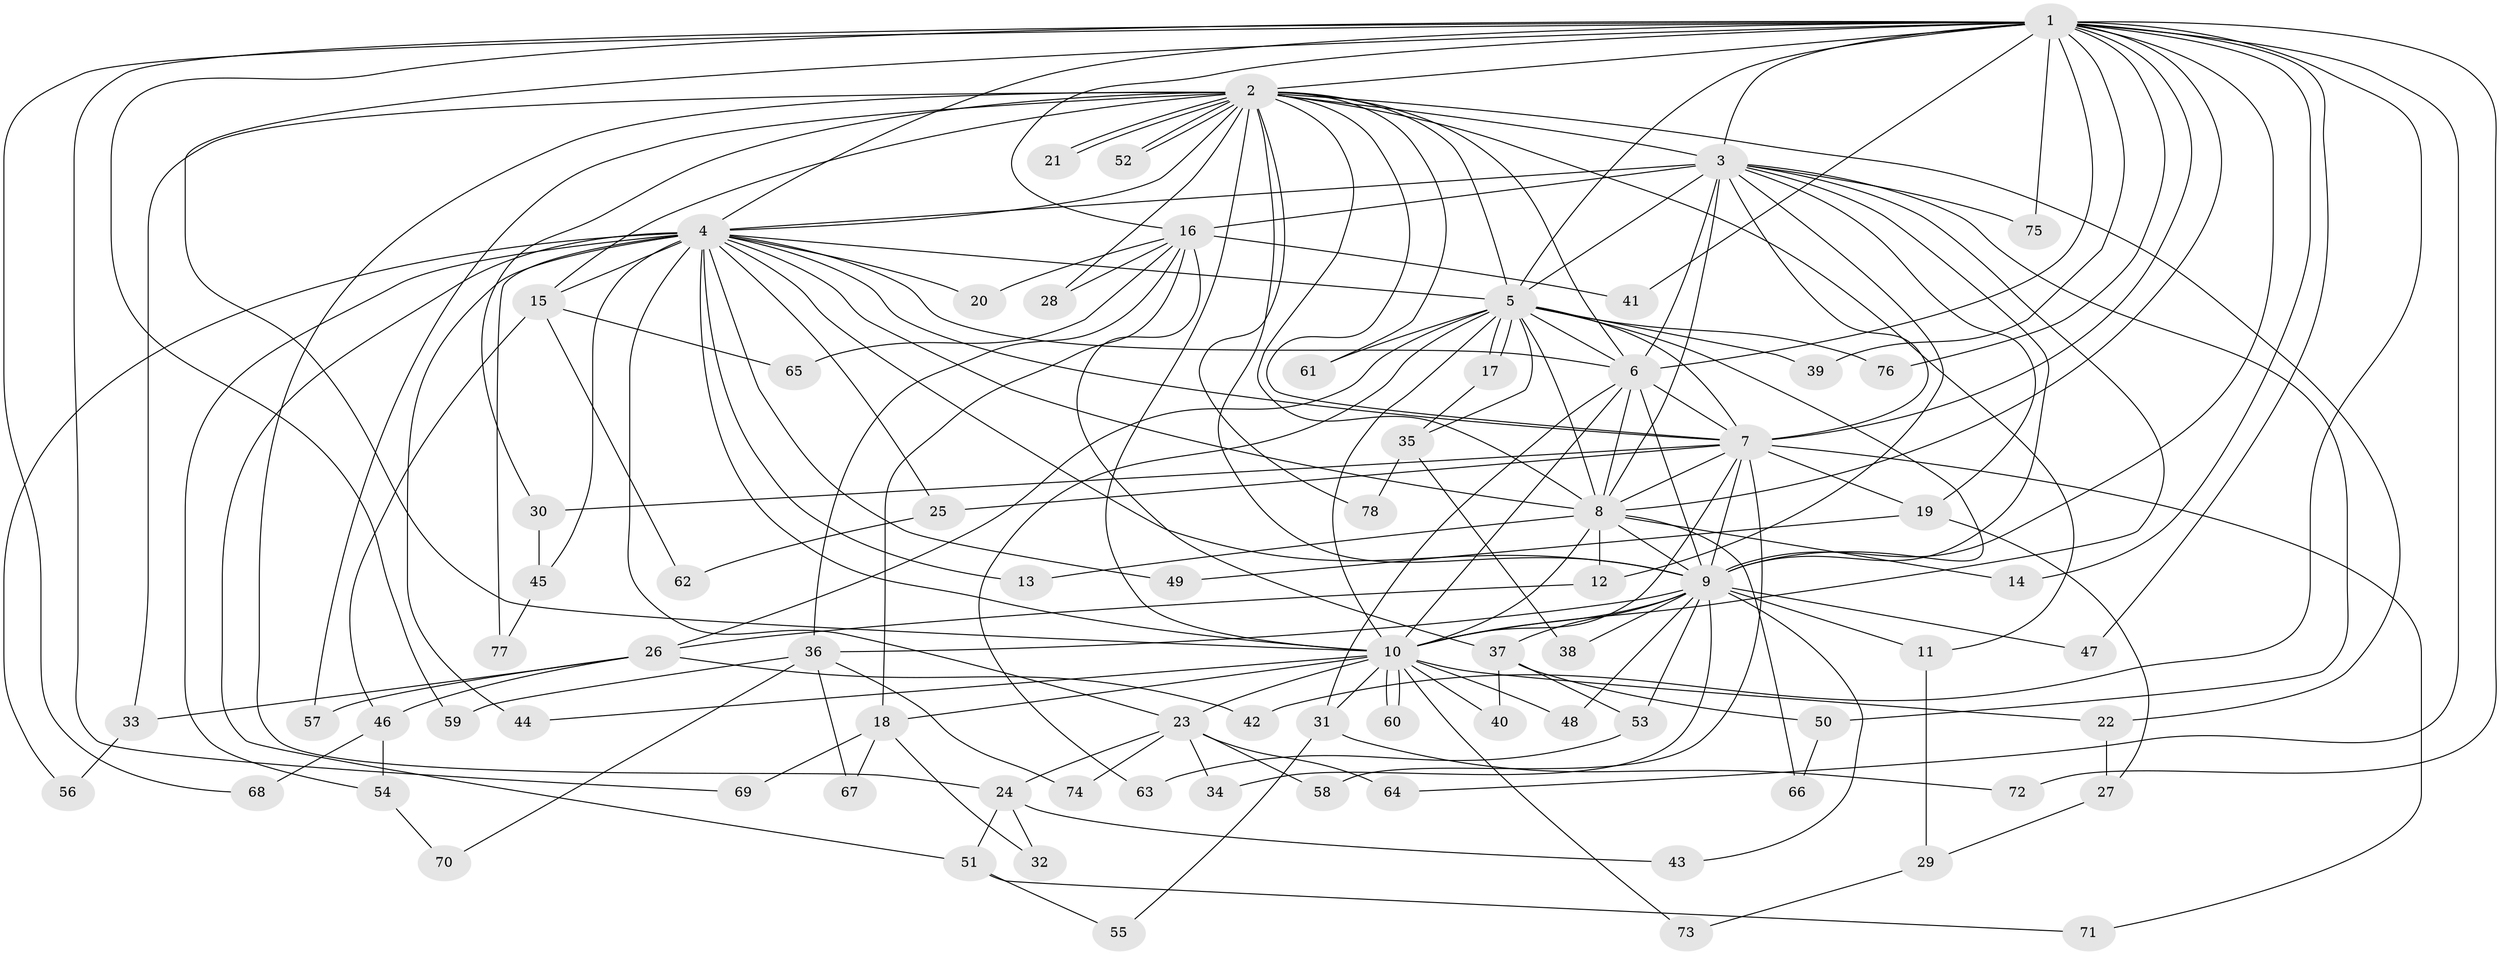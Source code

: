// Generated by graph-tools (version 1.1) at 2025/01/03/09/25 03:01:15]
// undirected, 78 vertices, 181 edges
graph export_dot {
graph [start="1"]
  node [color=gray90,style=filled];
  1;
  2;
  3;
  4;
  5;
  6;
  7;
  8;
  9;
  10;
  11;
  12;
  13;
  14;
  15;
  16;
  17;
  18;
  19;
  20;
  21;
  22;
  23;
  24;
  25;
  26;
  27;
  28;
  29;
  30;
  31;
  32;
  33;
  34;
  35;
  36;
  37;
  38;
  39;
  40;
  41;
  42;
  43;
  44;
  45;
  46;
  47;
  48;
  49;
  50;
  51;
  52;
  53;
  54;
  55;
  56;
  57;
  58;
  59;
  60;
  61;
  62;
  63;
  64;
  65;
  66;
  67;
  68;
  69;
  70;
  71;
  72;
  73;
  74;
  75;
  76;
  77;
  78;
  1 -- 2;
  1 -- 3;
  1 -- 4;
  1 -- 5;
  1 -- 6;
  1 -- 7;
  1 -- 8;
  1 -- 9;
  1 -- 10;
  1 -- 14;
  1 -- 16;
  1 -- 39;
  1 -- 41;
  1 -- 42;
  1 -- 47;
  1 -- 59;
  1 -- 64;
  1 -- 68;
  1 -- 69;
  1 -- 72;
  1 -- 75;
  1 -- 76;
  2 -- 3;
  2 -- 4;
  2 -- 5;
  2 -- 6;
  2 -- 7;
  2 -- 8;
  2 -- 9;
  2 -- 10;
  2 -- 11;
  2 -- 15;
  2 -- 21;
  2 -- 21;
  2 -- 22;
  2 -- 24;
  2 -- 28;
  2 -- 30;
  2 -- 33;
  2 -- 52;
  2 -- 52;
  2 -- 57;
  2 -- 61;
  2 -- 78;
  3 -- 4;
  3 -- 5;
  3 -- 6;
  3 -- 7;
  3 -- 8;
  3 -- 9;
  3 -- 10;
  3 -- 12;
  3 -- 16;
  3 -- 19;
  3 -- 50;
  3 -- 75;
  4 -- 5;
  4 -- 6;
  4 -- 7;
  4 -- 8;
  4 -- 9;
  4 -- 10;
  4 -- 13;
  4 -- 15;
  4 -- 20;
  4 -- 23;
  4 -- 25;
  4 -- 44;
  4 -- 45;
  4 -- 49;
  4 -- 51;
  4 -- 54;
  4 -- 56;
  4 -- 77;
  5 -- 6;
  5 -- 7;
  5 -- 8;
  5 -- 9;
  5 -- 10;
  5 -- 17;
  5 -- 17;
  5 -- 26;
  5 -- 35;
  5 -- 39;
  5 -- 61;
  5 -- 63;
  5 -- 76;
  6 -- 7;
  6 -- 8;
  6 -- 9;
  6 -- 10;
  6 -- 31;
  7 -- 8;
  7 -- 9;
  7 -- 10;
  7 -- 19;
  7 -- 25;
  7 -- 30;
  7 -- 58;
  7 -- 71;
  8 -- 9;
  8 -- 10;
  8 -- 12;
  8 -- 13;
  8 -- 14;
  8 -- 66;
  9 -- 10;
  9 -- 11;
  9 -- 34;
  9 -- 36;
  9 -- 37;
  9 -- 38;
  9 -- 43;
  9 -- 47;
  9 -- 48;
  9 -- 53;
  10 -- 18;
  10 -- 22;
  10 -- 23;
  10 -- 31;
  10 -- 40;
  10 -- 44;
  10 -- 48;
  10 -- 60;
  10 -- 60;
  10 -- 73;
  11 -- 29;
  12 -- 26;
  15 -- 46;
  15 -- 62;
  15 -- 65;
  16 -- 18;
  16 -- 20;
  16 -- 28;
  16 -- 36;
  16 -- 37;
  16 -- 41;
  16 -- 65;
  17 -- 35;
  18 -- 32;
  18 -- 67;
  18 -- 69;
  19 -- 27;
  19 -- 49;
  22 -- 27;
  23 -- 24;
  23 -- 34;
  23 -- 58;
  23 -- 64;
  23 -- 74;
  24 -- 32;
  24 -- 43;
  24 -- 51;
  25 -- 62;
  26 -- 33;
  26 -- 42;
  26 -- 46;
  26 -- 57;
  27 -- 29;
  29 -- 73;
  30 -- 45;
  31 -- 55;
  31 -- 72;
  33 -- 56;
  35 -- 38;
  35 -- 78;
  36 -- 59;
  36 -- 67;
  36 -- 70;
  36 -- 74;
  37 -- 40;
  37 -- 50;
  37 -- 53;
  45 -- 77;
  46 -- 54;
  46 -- 68;
  50 -- 66;
  51 -- 55;
  51 -- 71;
  53 -- 63;
  54 -- 70;
}
